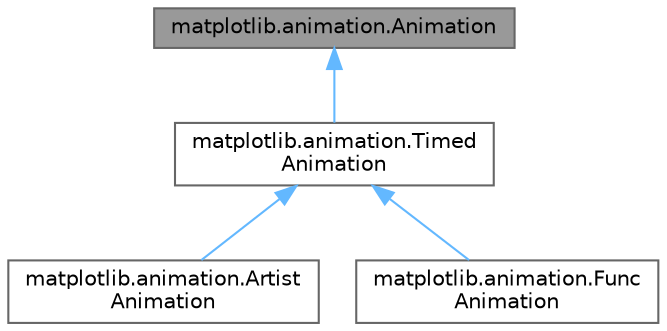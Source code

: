 digraph "matplotlib.animation.Animation"
{
 // LATEX_PDF_SIZE
  bgcolor="transparent";
  edge [fontname=Helvetica,fontsize=10,labelfontname=Helvetica,labelfontsize=10];
  node [fontname=Helvetica,fontsize=10,shape=box,height=0.2,width=0.4];
  Node1 [id="Node000001",label="matplotlib.animation.Animation",height=0.2,width=0.4,color="gray40", fillcolor="grey60", style="filled", fontcolor="black",tooltip=" "];
  Node1 -> Node2 [id="edge4_Node000001_Node000002",dir="back",color="steelblue1",style="solid",tooltip=" "];
  Node2 [id="Node000002",label="matplotlib.animation.Timed\lAnimation",height=0.2,width=0.4,color="gray40", fillcolor="white", style="filled",URL="$de/d97/classmatplotlib_1_1animation_1_1TimedAnimation.html",tooltip=" "];
  Node2 -> Node3 [id="edge5_Node000002_Node000003",dir="back",color="steelblue1",style="solid",tooltip=" "];
  Node3 [id="Node000003",label="matplotlib.animation.Artist\lAnimation",height=0.2,width=0.4,color="gray40", fillcolor="white", style="filled",URL="$dd/d9c/classmatplotlib_1_1animation_1_1ArtistAnimation.html",tooltip=" "];
  Node2 -> Node4 [id="edge6_Node000002_Node000004",dir="back",color="steelblue1",style="solid",tooltip=" "];
  Node4 [id="Node000004",label="matplotlib.animation.Func\lAnimation",height=0.2,width=0.4,color="gray40", fillcolor="white", style="filled",URL="$d7/d2e/classmatplotlib_1_1animation_1_1FuncAnimation.html",tooltip=" "];
}
